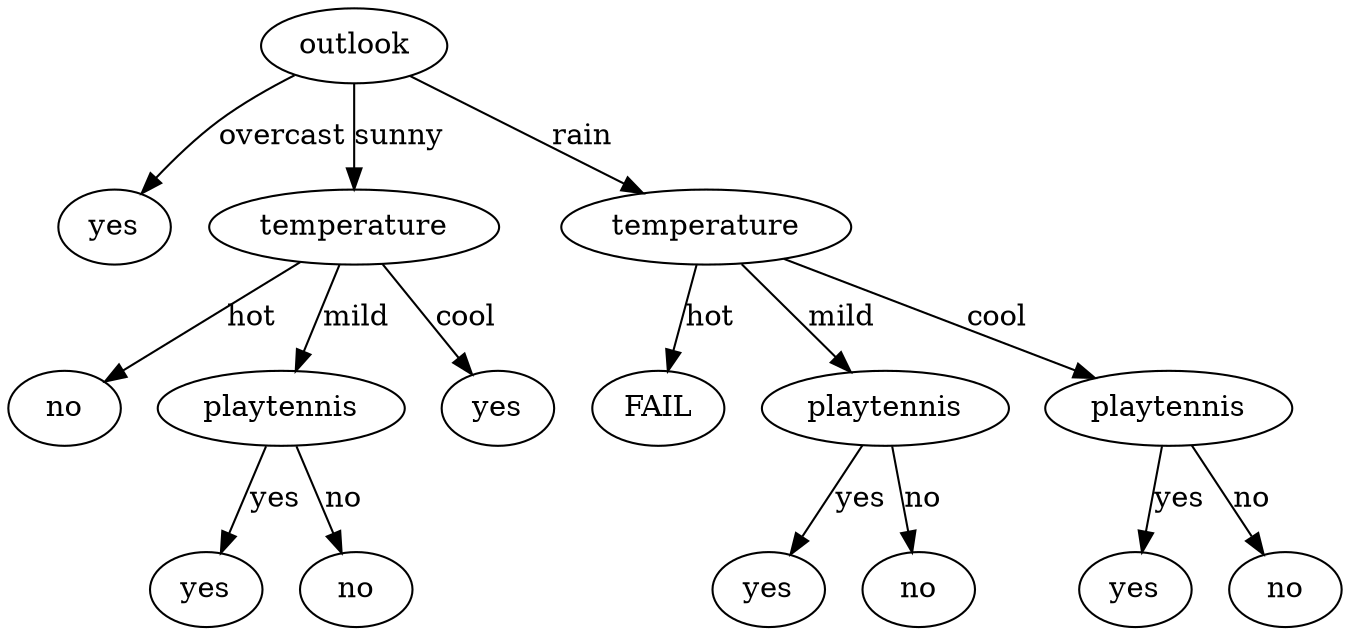digraph {
226324419046426587253544997252852456400 [label=outlook]
202644483669009518518121551081099336349 [label=yes]
41566007258362960523641636623269387591 [label=temperature]
288210187607396509831182776080595680757 [label=no]
154103509964388260410681079111452579669 [label=playtennis]
27378070008829527479183211469091525998 [label=yes]
45089024657943475707287527340998599863 [label=no]
227412483829090145048516325313014193022 [label=yes]
21636177805662662086612535616012606041 [label=temperature]
50911923977448844214749776024092278055 [label=FAIL]
65631473084585847867504323393367168323 [label=playtennis]
77623029889175653726028630709247171868 [label=yes]
274326910676158241241839492495966367145 [label=no]
136724021783344390035098543766136909661 [label=playtennis]
119593054890356880363352153078965210915 [label=yes]
20455233949721661149188443072616866963 [label=no]
226324419046426587253544997252852456400 -> 202644483669009518518121551081099336349 [label=overcast] 
226324419046426587253544997252852456400 -> 41566007258362960523641636623269387591 [label=sunny] 
41566007258362960523641636623269387591 -> 288210187607396509831182776080595680757 [label=hot] 
41566007258362960523641636623269387591 -> 154103509964388260410681079111452579669 [label=mild] 
154103509964388260410681079111452579669 -> 27378070008829527479183211469091525998 [label=yes] 
154103509964388260410681079111452579669 -> 45089024657943475707287527340998599863 [label=no] 
41566007258362960523641636623269387591 -> 227412483829090145048516325313014193022 [label=cool] 
226324419046426587253544997252852456400 -> 21636177805662662086612535616012606041 [label=rain] 
21636177805662662086612535616012606041 -> 50911923977448844214749776024092278055 [label=hot] 
21636177805662662086612535616012606041 -> 65631473084585847867504323393367168323 [label=mild] 
65631473084585847867504323393367168323 -> 77623029889175653726028630709247171868 [label=yes] 
65631473084585847867504323393367168323 -> 274326910676158241241839492495966367145 [label=no] 
21636177805662662086612535616012606041 -> 136724021783344390035098543766136909661 [label=cool] 
136724021783344390035098543766136909661 -> 119593054890356880363352153078965210915 [label=yes] 
136724021783344390035098543766136909661 -> 20455233949721661149188443072616866963 [label=no] 

}